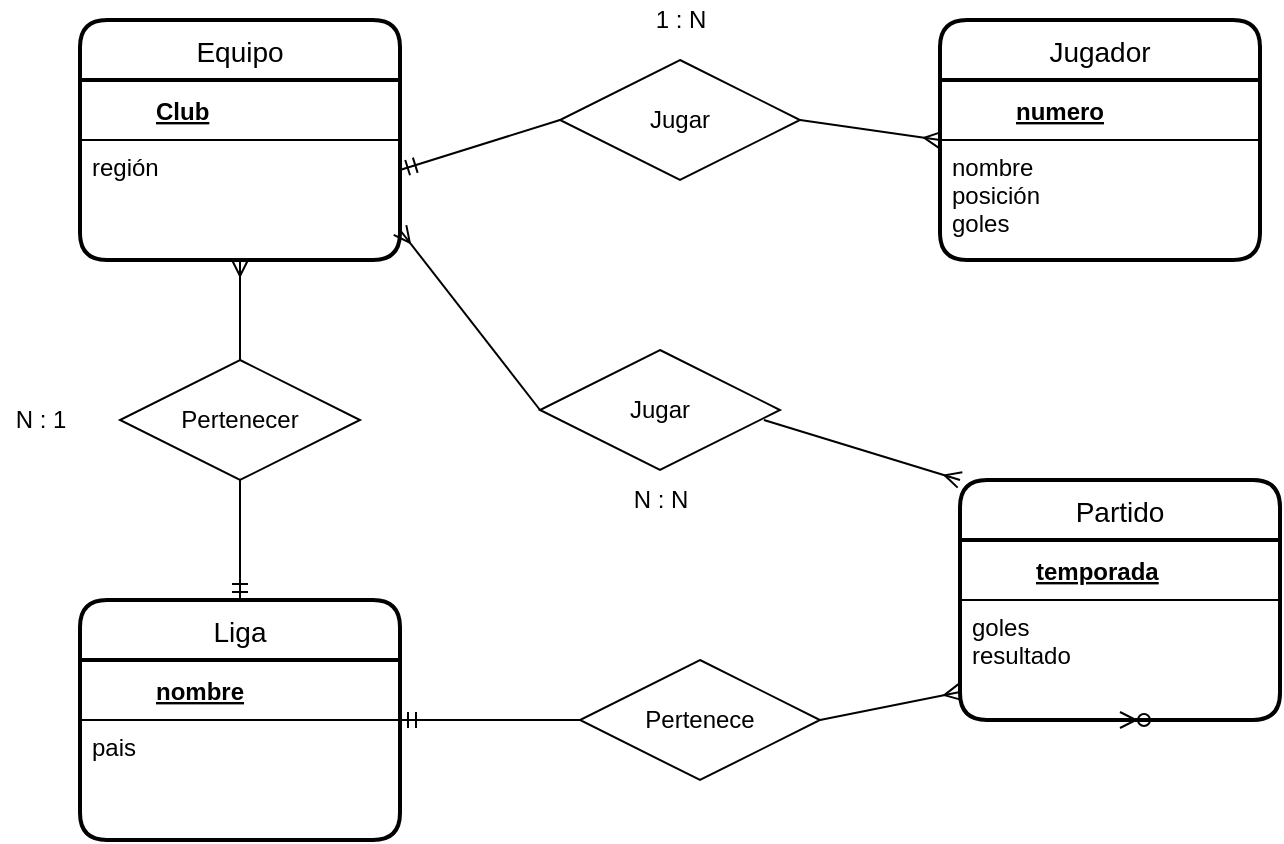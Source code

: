 <mxfile version="16.5.1" type="device"><diagram id="bHkL7SKXui715ddUVUU1" name="Página-1"><mxGraphModel dx="1422" dy="857" grid="1" gridSize="10" guides="1" tooltips="1" connect="1" arrows="1" fold="1" page="1" pageScale="1" pageWidth="827" pageHeight="1169" math="0" shadow="0"><root><mxCell id="0"/><mxCell id="1" parent="0"/><mxCell id="76-ACXDaGdQth3VKwpeS-3" value="Equipo" style="swimlane;childLayout=stackLayout;horizontal=1;startSize=30;horizontalStack=0;rounded=1;fontSize=14;fontStyle=0;strokeWidth=2;resizeParent=0;resizeLast=1;shadow=0;dashed=0;align=center;" vertex="1" parent="1"><mxGeometry x="90" y="390" width="160" height="120" as="geometry"/></mxCell><mxCell id="76-ACXDaGdQth3VKwpeS-5" value="" style="shape=table;startSize=0;container=1;collapsible=1;childLayout=tableLayout;fixedRows=1;rowLines=0;fontStyle=0;align=center;resizeLast=1;strokeColor=none;fillColor=none;collapsible=0;" vertex="1" parent="76-ACXDaGdQth3VKwpeS-3"><mxGeometry y="30" width="160" height="30" as="geometry"/></mxCell><mxCell id="76-ACXDaGdQth3VKwpeS-6" value="" style="shape=tableRow;horizontal=0;startSize=0;swimlaneHead=0;swimlaneBody=0;fillColor=none;collapsible=0;dropTarget=0;points=[[0,0.5],[1,0.5]];portConstraint=eastwest;top=0;left=0;right=0;bottom=1;" vertex="1" parent="76-ACXDaGdQth3VKwpeS-5"><mxGeometry width="160" height="30" as="geometry"/></mxCell><mxCell id="76-ACXDaGdQth3VKwpeS-7" value="" style="shape=partialRectangle;connectable=0;fillColor=none;top=0;left=0;bottom=0;right=0;fontStyle=1;overflow=hidden;" vertex="1" parent="76-ACXDaGdQth3VKwpeS-6"><mxGeometry width="30" height="30" as="geometry"><mxRectangle width="30" height="30" as="alternateBounds"/></mxGeometry></mxCell><mxCell id="76-ACXDaGdQth3VKwpeS-8" value="Club" style="shape=partialRectangle;connectable=0;fillColor=none;top=0;left=0;bottom=0;right=0;align=left;spacingLeft=6;fontStyle=5;overflow=hidden;" vertex="1" parent="76-ACXDaGdQth3VKwpeS-6"><mxGeometry x="30" width="130" height="30" as="geometry"><mxRectangle width="130" height="30" as="alternateBounds"/></mxGeometry></mxCell><mxCell id="76-ACXDaGdQth3VKwpeS-4" value="región&#10;" style="align=left;strokeColor=none;fillColor=none;spacingLeft=4;fontSize=12;verticalAlign=top;resizable=0;rotatable=0;part=1;" vertex="1" parent="76-ACXDaGdQth3VKwpeS-3"><mxGeometry y="60" width="160" height="60" as="geometry"/></mxCell><mxCell id="76-ACXDaGdQth3VKwpeS-9" value="Jugador" style="swimlane;childLayout=stackLayout;horizontal=1;startSize=30;horizontalStack=0;rounded=1;fontSize=14;fontStyle=0;strokeWidth=2;resizeParent=0;resizeLast=1;shadow=0;dashed=0;align=center;" vertex="1" parent="1"><mxGeometry x="520" y="390" width="160" height="120" as="geometry"/></mxCell><mxCell id="76-ACXDaGdQth3VKwpeS-11" value="" style="shape=table;startSize=0;container=1;collapsible=1;childLayout=tableLayout;fixedRows=1;rowLines=0;fontStyle=0;align=center;resizeLast=1;strokeColor=none;fillColor=none;collapsible=0;" vertex="1" parent="76-ACXDaGdQth3VKwpeS-9"><mxGeometry y="30" width="160" height="30" as="geometry"/></mxCell><mxCell id="76-ACXDaGdQth3VKwpeS-12" value="" style="shape=tableRow;horizontal=0;startSize=0;swimlaneHead=0;swimlaneBody=0;fillColor=none;collapsible=0;dropTarget=0;points=[[0,0.5],[1,0.5]];portConstraint=eastwest;top=0;left=0;right=0;bottom=1;" vertex="1" parent="76-ACXDaGdQth3VKwpeS-11"><mxGeometry width="160" height="30" as="geometry"/></mxCell><mxCell id="76-ACXDaGdQth3VKwpeS-13" value="" style="shape=partialRectangle;connectable=0;fillColor=none;top=0;left=0;bottom=0;right=0;fontStyle=1;overflow=hidden;" vertex="1" parent="76-ACXDaGdQth3VKwpeS-12"><mxGeometry width="30" height="30" as="geometry"><mxRectangle width="30" height="30" as="alternateBounds"/></mxGeometry></mxCell><mxCell id="76-ACXDaGdQth3VKwpeS-14" value="numero" style="shape=partialRectangle;connectable=0;fillColor=none;top=0;left=0;bottom=0;right=0;align=left;spacingLeft=6;fontStyle=5;overflow=hidden;" vertex="1" parent="76-ACXDaGdQth3VKwpeS-12"><mxGeometry x="30" width="130" height="30" as="geometry"><mxRectangle width="130" height="30" as="alternateBounds"/></mxGeometry></mxCell><mxCell id="76-ACXDaGdQth3VKwpeS-10" value="nombre   &#10;posición&#10;goles" style="align=left;strokeColor=none;fillColor=none;spacingLeft=4;fontSize=12;verticalAlign=top;resizable=0;rotatable=0;part=1;" vertex="1" parent="76-ACXDaGdQth3VKwpeS-9"><mxGeometry y="60" width="160" height="60" as="geometry"/></mxCell><mxCell id="76-ACXDaGdQth3VKwpeS-15" value="Partido" style="swimlane;childLayout=stackLayout;horizontal=1;startSize=30;horizontalStack=0;rounded=1;fontSize=14;fontStyle=0;strokeWidth=2;resizeParent=0;resizeLast=1;shadow=0;dashed=0;align=center;" vertex="1" parent="1"><mxGeometry x="530" y="620" width="160" height="120" as="geometry"/></mxCell><mxCell id="76-ACXDaGdQth3VKwpeS-17" value="" style="shape=table;startSize=0;container=1;collapsible=1;childLayout=tableLayout;fixedRows=1;rowLines=0;fontStyle=0;align=center;resizeLast=1;strokeColor=none;fillColor=none;collapsible=0;" vertex="1" parent="76-ACXDaGdQth3VKwpeS-15"><mxGeometry y="30" width="160" height="30" as="geometry"/></mxCell><mxCell id="76-ACXDaGdQth3VKwpeS-18" value="" style="shape=tableRow;horizontal=0;startSize=0;swimlaneHead=0;swimlaneBody=0;fillColor=none;collapsible=0;dropTarget=0;points=[[0,0.5],[1,0.5]];portConstraint=eastwest;top=0;left=0;right=0;bottom=1;" vertex="1" parent="76-ACXDaGdQth3VKwpeS-17"><mxGeometry width="160" height="30" as="geometry"/></mxCell><mxCell id="76-ACXDaGdQth3VKwpeS-19" value="" style="shape=partialRectangle;connectable=0;fillColor=none;top=0;left=0;bottom=0;right=0;fontStyle=1;overflow=hidden;" vertex="1" parent="76-ACXDaGdQth3VKwpeS-18"><mxGeometry width="30" height="30" as="geometry"><mxRectangle width="30" height="30" as="alternateBounds"/></mxGeometry></mxCell><mxCell id="76-ACXDaGdQth3VKwpeS-20" value="temporada" style="shape=partialRectangle;connectable=0;fillColor=none;top=0;left=0;bottom=0;right=0;align=left;spacingLeft=6;fontStyle=5;overflow=hidden;" vertex="1" parent="76-ACXDaGdQth3VKwpeS-18"><mxGeometry x="30" width="130" height="30" as="geometry"><mxRectangle width="130" height="30" as="alternateBounds"/></mxGeometry></mxCell><mxCell id="76-ACXDaGdQth3VKwpeS-16" value="goles&#10;resultado" style="align=left;strokeColor=none;fillColor=none;spacingLeft=4;fontSize=12;verticalAlign=top;resizable=0;rotatable=0;part=1;" vertex="1" parent="76-ACXDaGdQth3VKwpeS-15"><mxGeometry y="60" width="160" height="60" as="geometry"/></mxCell><mxCell id="76-ACXDaGdQth3VKwpeS-21" value="Liga" style="swimlane;childLayout=stackLayout;horizontal=1;startSize=30;horizontalStack=0;rounded=1;fontSize=14;fontStyle=0;strokeWidth=2;resizeParent=0;resizeLast=1;shadow=0;dashed=0;align=center;" vertex="1" parent="1"><mxGeometry x="90" y="680" width="160" height="120" as="geometry"/></mxCell><mxCell id="76-ACXDaGdQth3VKwpeS-23" value="" style="shape=table;startSize=0;container=1;collapsible=1;childLayout=tableLayout;fixedRows=1;rowLines=0;fontStyle=0;align=center;resizeLast=1;strokeColor=none;fillColor=none;collapsible=0;" vertex="1" parent="76-ACXDaGdQth3VKwpeS-21"><mxGeometry y="30" width="160" height="30" as="geometry"/></mxCell><mxCell id="76-ACXDaGdQth3VKwpeS-24" value="" style="shape=tableRow;horizontal=0;startSize=0;swimlaneHead=0;swimlaneBody=0;fillColor=none;collapsible=0;dropTarget=0;points=[[0,0.5],[1,0.5]];portConstraint=eastwest;top=0;left=0;right=0;bottom=1;" vertex="1" parent="76-ACXDaGdQth3VKwpeS-23"><mxGeometry width="160" height="30" as="geometry"/></mxCell><mxCell id="76-ACXDaGdQth3VKwpeS-25" value="" style="shape=partialRectangle;connectable=0;fillColor=none;top=0;left=0;bottom=0;right=0;fontStyle=1;overflow=hidden;" vertex="1" parent="76-ACXDaGdQth3VKwpeS-24"><mxGeometry width="30" height="30" as="geometry"><mxRectangle width="30" height="30" as="alternateBounds"/></mxGeometry></mxCell><mxCell id="76-ACXDaGdQth3VKwpeS-26" value="nombre" style="shape=partialRectangle;connectable=0;fillColor=none;top=0;left=0;bottom=0;right=0;align=left;spacingLeft=6;fontStyle=5;overflow=hidden;" vertex="1" parent="76-ACXDaGdQth3VKwpeS-24"><mxGeometry x="30" width="130" height="30" as="geometry"><mxRectangle width="130" height="30" as="alternateBounds"/></mxGeometry></mxCell><mxCell id="76-ACXDaGdQth3VKwpeS-22" value="pais&#10;" style="align=left;strokeColor=none;fillColor=none;spacingLeft=4;fontSize=12;verticalAlign=top;resizable=0;rotatable=0;part=1;" vertex="1" parent="76-ACXDaGdQth3VKwpeS-21"><mxGeometry y="60" width="160" height="60" as="geometry"/></mxCell><mxCell id="76-ACXDaGdQth3VKwpeS-27" value="Pertenecer" style="shape=rhombus;perimeter=rhombusPerimeter;whiteSpace=wrap;html=1;align=center;" vertex="1" parent="1"><mxGeometry x="110" y="560" width="120" height="60" as="geometry"/></mxCell><mxCell id="76-ACXDaGdQth3VKwpeS-32" value="" style="endArrow=none;html=1;rounded=0;exitX=0.5;exitY=0;exitDx=0;exitDy=0;entryX=0.5;entryY=1;entryDx=0;entryDy=0;endFill=0;startArrow=ERmandOne;startFill=0;" edge="1" parent="1" source="76-ACXDaGdQth3VKwpeS-21" target="76-ACXDaGdQth3VKwpeS-27"><mxGeometry relative="1" as="geometry"><mxPoint x="360" y="660" as="sourcePoint"/><mxPoint x="520" y="660" as="targetPoint"/></mxGeometry></mxCell><mxCell id="76-ACXDaGdQth3VKwpeS-33" value="" style="endArrow=none;html=1;rounded=0;exitX=0.5;exitY=1;exitDx=0;exitDy=0;entryX=0.5;entryY=0;entryDx=0;entryDy=0;endFill=0;startArrow=ERmany;startFill=0;" edge="1" parent="1" source="76-ACXDaGdQth3VKwpeS-4" target="76-ACXDaGdQth3VKwpeS-27"><mxGeometry relative="1" as="geometry"><mxPoint x="370" y="700" as="sourcePoint"/><mxPoint x="530" y="700" as="targetPoint"/></mxGeometry></mxCell><mxCell id="76-ACXDaGdQth3VKwpeS-34" value="N : 1" style="text;html=1;align=center;verticalAlign=middle;resizable=0;points=[];autosize=1;strokeColor=none;fillColor=none;" vertex="1" parent="1"><mxGeometry x="50" y="580" width="40" height="20" as="geometry"/></mxCell><mxCell id="76-ACXDaGdQth3VKwpeS-35" value="Jugar" style="shape=rhombus;perimeter=rhombusPerimeter;whiteSpace=wrap;html=1;align=center;" vertex="1" parent="1"><mxGeometry x="330" y="410" width="120" height="60" as="geometry"/></mxCell><mxCell id="76-ACXDaGdQth3VKwpeS-36" value="" style="endArrow=none;html=1;rounded=0;exitX=1;exitY=0.25;exitDx=0;exitDy=0;entryX=0;entryY=0.5;entryDx=0;entryDy=0;endFill=0;startArrow=ERmandOne;startFill=0;" edge="1" parent="1" source="76-ACXDaGdQth3VKwpeS-4" target="76-ACXDaGdQth3VKwpeS-35"><mxGeometry relative="1" as="geometry"><mxPoint x="290" y="540" as="sourcePoint"/><mxPoint x="450" y="540" as="targetPoint"/></mxGeometry></mxCell><mxCell id="76-ACXDaGdQth3VKwpeS-37" value="" style="endArrow=ERmany;html=1;rounded=0;exitX=1;exitY=0.5;exitDx=0;exitDy=0;entryX=0;entryY=0;entryDx=0;entryDy=0;endFill=0;" edge="1" parent="1" source="76-ACXDaGdQth3VKwpeS-35" target="76-ACXDaGdQth3VKwpeS-10"><mxGeometry relative="1" as="geometry"><mxPoint x="490" y="440" as="sourcePoint"/><mxPoint x="650" y="440" as="targetPoint"/></mxGeometry></mxCell><mxCell id="76-ACXDaGdQth3VKwpeS-38" value="" style="endArrow=none;html=1;rounded=0;exitX=0.5;exitY=1;exitDx=0;exitDy=0;endFill=0;startArrow=ERzeroToMany;startFill=0;" edge="1" parent="1" source="76-ACXDaGdQth3VKwpeS-16"><mxGeometry relative="1" as="geometry"><mxPoint x="400" y="340" as="sourcePoint"/><mxPoint x="630" y="740" as="targetPoint"/></mxGeometry></mxCell><mxCell id="76-ACXDaGdQth3VKwpeS-39" value="Jugar" style="shape=rhombus;perimeter=rhombusPerimeter;whiteSpace=wrap;html=1;align=center;" vertex="1" parent="1"><mxGeometry x="320" y="555" width="120" height="60" as="geometry"/></mxCell><mxCell id="76-ACXDaGdQth3VKwpeS-40" value="1 : N" style="text;html=1;align=center;verticalAlign=middle;resizable=0;points=[];autosize=1;strokeColor=none;fillColor=none;" vertex="1" parent="1"><mxGeometry x="370" y="380" width="40" height="20" as="geometry"/></mxCell><mxCell id="76-ACXDaGdQth3VKwpeS-41" value="" style="endArrow=none;html=1;rounded=0;exitX=1;exitY=0.75;exitDx=0;exitDy=0;entryX=0;entryY=0.5;entryDx=0;entryDy=0;startArrow=ERmany;startFill=0;" edge="1" parent="1" source="76-ACXDaGdQth3VKwpeS-4" target="76-ACXDaGdQth3VKwpeS-39"><mxGeometry relative="1" as="geometry"><mxPoint x="490" y="440" as="sourcePoint"/><mxPoint x="650" y="440" as="targetPoint"/></mxGeometry></mxCell><mxCell id="76-ACXDaGdQth3VKwpeS-42" value="" style="endArrow=ERmany;html=1;rounded=0;exitX=0.933;exitY=0.583;exitDx=0;exitDy=0;exitPerimeter=0;entryX=0;entryY=0;entryDx=0;entryDy=0;endFill=0;" edge="1" parent="1" source="76-ACXDaGdQth3VKwpeS-39" target="76-ACXDaGdQth3VKwpeS-15"><mxGeometry relative="1" as="geometry"><mxPoint x="490" y="440" as="sourcePoint"/><mxPoint x="650" y="440" as="targetPoint"/></mxGeometry></mxCell><mxCell id="76-ACXDaGdQth3VKwpeS-43" value="N : N" style="text;html=1;align=center;verticalAlign=middle;resizable=0;points=[];autosize=1;strokeColor=none;fillColor=none;" vertex="1" parent="1"><mxGeometry x="360" y="620" width="40" height="20" as="geometry"/></mxCell><mxCell id="76-ACXDaGdQth3VKwpeS-44" value="Pertenece" style="shape=rhombus;perimeter=rhombusPerimeter;whiteSpace=wrap;html=1;align=center;" vertex="1" parent="1"><mxGeometry x="340" y="710" width="120" height="60" as="geometry"/></mxCell><mxCell id="76-ACXDaGdQth3VKwpeS-45" value="" style="endArrow=ERmany;html=1;rounded=0;exitX=1;exitY=0.5;exitDx=0;exitDy=0;endFill=0;" edge="1" parent="1" source="76-ACXDaGdQth3VKwpeS-44" target="76-ACXDaGdQth3VKwpeS-16"><mxGeometry relative="1" as="geometry"><mxPoint x="414" y="810" as="sourcePoint"/><mxPoint x="574" y="810" as="targetPoint"/></mxGeometry></mxCell><mxCell id="76-ACXDaGdQth3VKwpeS-46" value="" style="endArrow=none;html=1;rounded=0;exitX=1;exitY=0;exitDx=0;exitDy=0;entryX=0;entryY=0.5;entryDx=0;entryDy=0;startArrow=ERmandOne;startFill=0;" edge="1" parent="1" source="76-ACXDaGdQth3VKwpeS-22" target="76-ACXDaGdQth3VKwpeS-44"><mxGeometry relative="1" as="geometry"><mxPoint x="260" y="760" as="sourcePoint"/><mxPoint x="420" y="760" as="targetPoint"/></mxGeometry></mxCell></root></mxGraphModel></diagram></mxfile>
